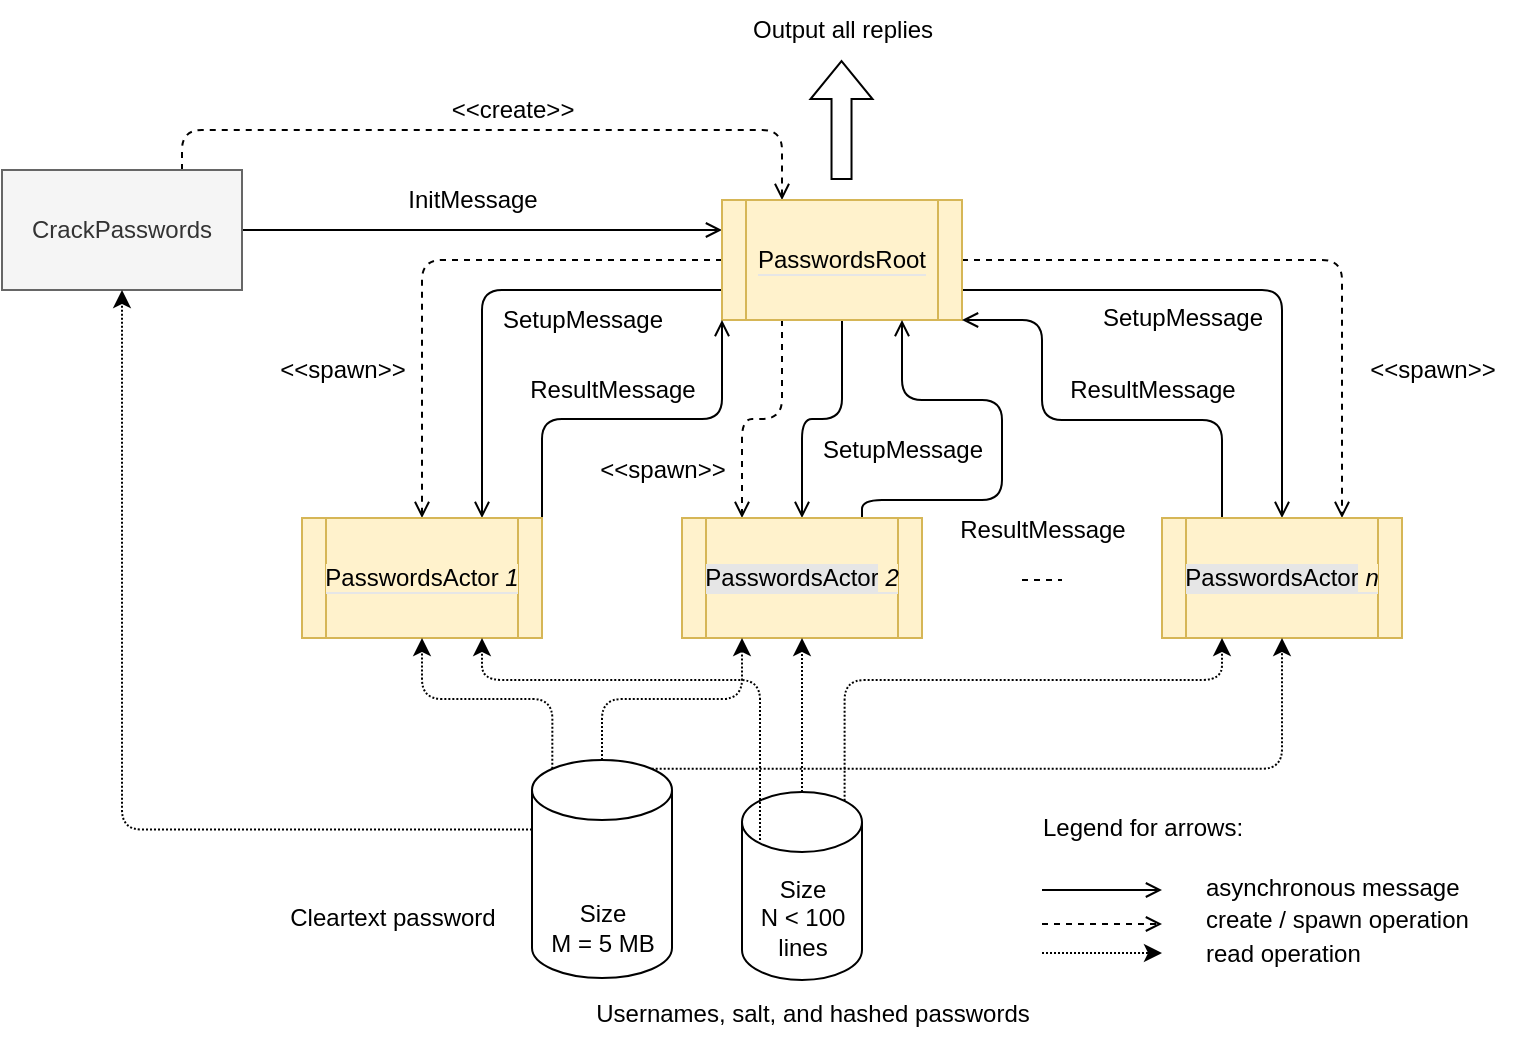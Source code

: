 <mxfile version="21.6.8" type="device" pages="2">
  <diagram id="w_kBUNHLJEpZ8SMgnkuP" name="system">
    <mxGraphModel dx="970" dy="851" grid="1" gridSize="10" guides="1" tooltips="1" connect="1" arrows="1" fold="1" page="1" pageScale="1" pageWidth="1169" pageHeight="827" math="0" shadow="0">
      <root>
        <mxCell id="0" />
        <mxCell id="1" parent="0" />
        <mxCell id="x36AgCfwTCSdQekCz5lR-16" style="edgeStyle=orthogonalEdgeStyle;rounded=0;orthogonalLoop=1;jettySize=auto;html=1;exitX=1;exitY=0.5;exitDx=0;exitDy=0;endArrow=open;endFill=0;entryX=0;entryY=0.25;entryDx=0;entryDy=0;" parent="1" source="x36AgCfwTCSdQekCz5lR-1" target="x36AgCfwTCSdQekCz5lR-2" edge="1">
          <mxGeometry relative="1" as="geometry">
            <mxPoint x="500" y="260" as="targetPoint" />
            <Array as="points">
              <mxPoint x="241" y="255" />
            </Array>
          </mxGeometry>
        </mxCell>
        <mxCell id="nuv8BnRBy3D-64j3F0XW-45" style="edgeStyle=orthogonalEdgeStyle;rounded=1;orthogonalLoop=1;jettySize=auto;html=1;exitX=0.75;exitY=0;exitDx=0;exitDy=0;entryX=0.25;entryY=0;entryDx=0;entryDy=0;endArrow=open;endFill=0;dashed=1;" edge="1" parent="1" source="x36AgCfwTCSdQekCz5lR-1" target="x36AgCfwTCSdQekCz5lR-2">
          <mxGeometry relative="1" as="geometry" />
        </mxCell>
        <mxCell id="x36AgCfwTCSdQekCz5lR-1" value="CrackPasswords" style="rounded=0;whiteSpace=wrap;html=1;strokeColor=#666666;fillColor=#f5f5f5;fontColor=#333333;" parent="1" vertex="1">
          <mxGeometry x="160" y="225" width="120" height="60" as="geometry" />
        </mxCell>
        <mxCell id="nuv8BnRBy3D-64j3F0XW-1" style="edgeStyle=orthogonalEdgeStyle;rounded=1;orthogonalLoop=1;jettySize=auto;html=1;exitX=0;exitY=0.5;exitDx=0;exitDy=0;entryX=0.5;entryY=0;entryDx=0;entryDy=0;dashed=1;endArrow=open;endFill=0;" edge="1" parent="1" source="x36AgCfwTCSdQekCz5lR-2" target="x36AgCfwTCSdQekCz5lR-3">
          <mxGeometry relative="1" as="geometry" />
        </mxCell>
        <mxCell id="nuv8BnRBy3D-64j3F0XW-3" style="edgeStyle=orthogonalEdgeStyle;rounded=1;orthogonalLoop=1;jettySize=auto;html=1;exitX=0.25;exitY=1;exitDx=0;exitDy=0;entryX=0.25;entryY=0;entryDx=0;entryDy=0;dashed=1;endArrow=open;endFill=0;" edge="1" parent="1" source="x36AgCfwTCSdQekCz5lR-2" target="x36AgCfwTCSdQekCz5lR-6">
          <mxGeometry relative="1" as="geometry" />
        </mxCell>
        <mxCell id="nuv8BnRBy3D-64j3F0XW-5" style="edgeStyle=orthogonalEdgeStyle;rounded=1;orthogonalLoop=1;jettySize=auto;html=1;exitX=1;exitY=0.5;exitDx=0;exitDy=0;entryX=0.75;entryY=0;entryDx=0;entryDy=0;dashed=1;endArrow=open;endFill=0;" edge="1" parent="1" source="x36AgCfwTCSdQekCz5lR-2" target="x36AgCfwTCSdQekCz5lR-4">
          <mxGeometry relative="1" as="geometry" />
        </mxCell>
        <mxCell id="nuv8BnRBy3D-64j3F0XW-7" style="edgeStyle=orthogonalEdgeStyle;rounded=1;orthogonalLoop=1;jettySize=auto;html=1;exitX=0;exitY=0.75;exitDx=0;exitDy=0;entryX=0.75;entryY=0;entryDx=0;entryDy=0;endArrow=open;endFill=0;" edge="1" parent="1" source="x36AgCfwTCSdQekCz5lR-2" target="x36AgCfwTCSdQekCz5lR-3">
          <mxGeometry relative="1" as="geometry">
            <Array as="points">
              <mxPoint x="400" y="285" />
            </Array>
          </mxGeometry>
        </mxCell>
        <mxCell id="nuv8BnRBy3D-64j3F0XW-9" style="edgeStyle=orthogonalEdgeStyle;rounded=1;orthogonalLoop=1;jettySize=auto;html=1;exitX=0.5;exitY=1;exitDx=0;exitDy=0;entryX=0.5;entryY=0;entryDx=0;entryDy=0;endArrow=open;endFill=0;" edge="1" parent="1" source="x36AgCfwTCSdQekCz5lR-2" target="x36AgCfwTCSdQekCz5lR-6">
          <mxGeometry relative="1" as="geometry" />
        </mxCell>
        <mxCell id="nuv8BnRBy3D-64j3F0XW-11" style="edgeStyle=orthogonalEdgeStyle;rounded=1;orthogonalLoop=1;jettySize=auto;html=1;entryX=0.5;entryY=0;entryDx=0;entryDy=0;exitX=1;exitY=0.75;exitDx=0;exitDy=0;endArrow=open;endFill=0;" edge="1" parent="1" source="x36AgCfwTCSdQekCz5lR-2" target="x36AgCfwTCSdQekCz5lR-4">
          <mxGeometry relative="1" as="geometry">
            <mxPoint x="650" y="300" as="sourcePoint" />
            <Array as="points">
              <mxPoint x="800" y="285" />
            </Array>
          </mxGeometry>
        </mxCell>
        <mxCell id="x36AgCfwTCSdQekCz5lR-2" value="&lt;span style=&quot;background-color: rgb(255 , 242 , 204)&quot;&gt;PasswordsRoot&lt;/span&gt;" style="shape=process;whiteSpace=wrap;html=1;backgroundOutline=1;labelBackgroundColor=#E6E6E6;strokeColor=#d6b656;fillColor=#fff2cc;" parent="1" vertex="1">
          <mxGeometry x="520" y="240" width="120" height="60" as="geometry" />
        </mxCell>
        <mxCell id="nuv8BnRBy3D-64j3F0XW-13" style="edgeStyle=orthogonalEdgeStyle;rounded=1;orthogonalLoop=1;jettySize=auto;html=1;exitX=1;exitY=0;exitDx=0;exitDy=0;entryX=0;entryY=1;entryDx=0;entryDy=0;endArrow=open;endFill=0;" edge="1" parent="1" source="x36AgCfwTCSdQekCz5lR-3" target="x36AgCfwTCSdQekCz5lR-2">
          <mxGeometry relative="1" as="geometry" />
        </mxCell>
        <mxCell id="x36AgCfwTCSdQekCz5lR-3" value="&lt;span style=&quot;background-color: rgb(255 , 242 , 204)&quot;&gt;PasswordsActor&amp;nbsp;&lt;i&gt;1&lt;/i&gt;&lt;/span&gt;" style="shape=process;whiteSpace=wrap;html=1;backgroundOutline=1;labelBackgroundColor=#E6E6E6;strokeColor=#d6b656;fillColor=#fff2cc;" parent="1" vertex="1">
          <mxGeometry x="310" y="399" width="120" height="60" as="geometry" />
        </mxCell>
        <mxCell id="nuv8BnRBy3D-64j3F0XW-16" style="edgeStyle=orthogonalEdgeStyle;rounded=1;orthogonalLoop=1;jettySize=auto;html=1;exitX=0.25;exitY=0;exitDx=0;exitDy=0;entryX=1;entryY=1;entryDx=0;entryDy=0;endArrow=open;endFill=0;" edge="1" parent="1" source="x36AgCfwTCSdQekCz5lR-4" target="x36AgCfwTCSdQekCz5lR-2">
          <mxGeometry relative="1" as="geometry">
            <Array as="points">
              <mxPoint x="770" y="350" />
              <mxPoint x="680" y="350" />
              <mxPoint x="680" y="300" />
            </Array>
          </mxGeometry>
        </mxCell>
        <mxCell id="x36AgCfwTCSdQekCz5lR-4" value="PasswordsActor&lt;span style=&quot;background-color: rgb(255 , 242 , 204)&quot;&gt;&amp;nbsp;&lt;i&gt;n&lt;/i&gt;&lt;/span&gt;" style="shape=process;whiteSpace=wrap;html=1;backgroundOutline=1;labelBackgroundColor=#E6E6E6;strokeColor=#d6b656;fillColor=#fff2cc;" parent="1" vertex="1">
          <mxGeometry x="740" y="399" width="120" height="60" as="geometry" />
        </mxCell>
        <mxCell id="nuv8BnRBy3D-64j3F0XW-18" style="edgeStyle=orthogonalEdgeStyle;rounded=1;orthogonalLoop=1;jettySize=auto;html=1;exitX=0.75;exitY=0;exitDx=0;exitDy=0;entryX=0.75;entryY=1;entryDx=0;entryDy=0;endArrow=open;endFill=0;" edge="1" parent="1" source="x36AgCfwTCSdQekCz5lR-6" target="x36AgCfwTCSdQekCz5lR-2">
          <mxGeometry relative="1" as="geometry">
            <Array as="points">
              <mxPoint x="590" y="390" />
              <mxPoint x="660" y="390" />
              <mxPoint x="660" y="340" />
              <mxPoint x="610" y="340" />
            </Array>
          </mxGeometry>
        </mxCell>
        <mxCell id="x36AgCfwTCSdQekCz5lR-6" value="PasswordsActor&lt;span style=&quot;background-color: rgb(255 , 242 , 204)&quot;&gt;&amp;nbsp;&lt;i&gt;2&lt;/i&gt;&lt;/span&gt;" style="shape=process;whiteSpace=wrap;html=1;backgroundOutline=1;labelBackgroundColor=#E6E6E6;strokeColor=#d6b656;fillColor=#fff2cc;" parent="1" vertex="1">
          <mxGeometry x="500" y="399" width="120" height="60" as="geometry" />
        </mxCell>
        <mxCell id="nuv8BnRBy3D-64j3F0XW-20" style="edgeStyle=orthogonalEdgeStyle;rounded=1;orthogonalLoop=1;jettySize=auto;html=1;exitX=0;exitY=0;exitDx=0;exitDy=34.75;exitPerimeter=0;entryX=0.5;entryY=1;entryDx=0;entryDy=0;dashed=1;dashPattern=1 1;" edge="1" parent="1" source="x36AgCfwTCSdQekCz5lR-9" target="x36AgCfwTCSdQekCz5lR-1">
          <mxGeometry relative="1" as="geometry" />
        </mxCell>
        <mxCell id="nuv8BnRBy3D-64j3F0XW-25" style="edgeStyle=orthogonalEdgeStyle;rounded=1;orthogonalLoop=1;jettySize=auto;html=1;exitX=0.145;exitY=0;exitDx=0;exitDy=4.35;exitPerimeter=0;entryX=0.5;entryY=1;entryDx=0;entryDy=0;dashed=1;dashPattern=1 1;" edge="1" parent="1" source="x36AgCfwTCSdQekCz5lR-9" target="x36AgCfwTCSdQekCz5lR-3">
          <mxGeometry relative="1" as="geometry" />
        </mxCell>
        <mxCell id="nuv8BnRBy3D-64j3F0XW-26" style="edgeStyle=orthogonalEdgeStyle;rounded=1;orthogonalLoop=1;jettySize=auto;html=1;exitX=0.5;exitY=0;exitDx=0;exitDy=0;exitPerimeter=0;entryX=0.25;entryY=1;entryDx=0;entryDy=0;dashed=1;dashPattern=1 1;" edge="1" parent="1" source="x36AgCfwTCSdQekCz5lR-9" target="x36AgCfwTCSdQekCz5lR-6">
          <mxGeometry relative="1" as="geometry" />
        </mxCell>
        <mxCell id="nuv8BnRBy3D-64j3F0XW-27" style="edgeStyle=orthogonalEdgeStyle;rounded=1;orthogonalLoop=1;jettySize=auto;html=1;exitX=0.855;exitY=0;exitDx=0;exitDy=4.35;exitPerimeter=0;entryX=0.5;entryY=1;entryDx=0;entryDy=0;dashed=1;dashPattern=1 1;" edge="1" parent="1" source="x36AgCfwTCSdQekCz5lR-9" target="x36AgCfwTCSdQekCz5lR-4">
          <mxGeometry relative="1" as="geometry" />
        </mxCell>
        <mxCell id="x36AgCfwTCSdQekCz5lR-9" value="" style="shape=cylinder3;whiteSpace=wrap;html=1;boundedLbl=1;backgroundOutline=1;size=15;labelBackgroundColor=#E6E6E6;strokeColor=#000000;" parent="1" vertex="1">
          <mxGeometry x="425" y="520" width="70" height="109" as="geometry" />
        </mxCell>
        <mxCell id="nuv8BnRBy3D-64j3F0XW-33" style="edgeStyle=orthogonalEdgeStyle;rounded=1;orthogonalLoop=1;jettySize=auto;html=1;exitX=0.855;exitY=0;exitDx=0;exitDy=4.35;exitPerimeter=0;entryX=0.25;entryY=1;entryDx=0;entryDy=0;dashed=1;dashPattern=1 1;" edge="1" parent="1" source="x36AgCfwTCSdQekCz5lR-10" target="x36AgCfwTCSdQekCz5lR-4">
          <mxGeometry relative="1" as="geometry">
            <Array as="points">
              <mxPoint x="581" y="480" />
              <mxPoint x="770" y="480" />
            </Array>
          </mxGeometry>
        </mxCell>
        <mxCell id="x36AgCfwTCSdQekCz5lR-10" value="" style="shape=cylinder3;whiteSpace=wrap;html=1;boundedLbl=1;backgroundOutline=1;size=15;labelBackgroundColor=#E6E6E6;strokeColor=#000000;" parent="1" vertex="1">
          <mxGeometry x="530" y="536" width="60" height="94" as="geometry" />
        </mxCell>
        <mxCell id="x36AgCfwTCSdQekCz5lR-12" value="Size&lt;br&gt;N &amp;lt; 100&lt;br&gt;lines" style="text;html=1;resizable=0;autosize=1;align=center;verticalAlign=middle;points=[];fillColor=none;strokeColor=none;rounded=0;labelBackgroundColor=#FFFFFF;" parent="1" vertex="1">
          <mxGeometry x="525" y="569" width="70" height="60" as="geometry" />
        </mxCell>
        <mxCell id="x36AgCfwTCSdQekCz5lR-14" value="Size&lt;br&gt;M = 5 MB" style="text;html=1;resizable=0;autosize=1;align=center;verticalAlign=middle;points=[];fillColor=none;strokeColor=none;rounded=0;labelBackgroundColor=#FFFFFF;" parent="1" vertex="1">
          <mxGeometry x="420" y="584" width="80" height="40" as="geometry" />
        </mxCell>
        <mxCell id="x36AgCfwTCSdQekCz5lR-22" value="" style="endArrow=none;html=1;rounded=0;dashed=1;" parent="1" edge="1">
          <mxGeometry width="50" height="50" relative="1" as="geometry">
            <mxPoint x="670" y="430" as="sourcePoint" />
            <mxPoint x="690" y="430" as="targetPoint" />
          </mxGeometry>
        </mxCell>
        <mxCell id="x36AgCfwTCSdQekCz5lR-41" value="" style="shape=flexArrow;endArrow=classic;html=1;rounded=0;" parent="1" edge="1">
          <mxGeometry width="50" height="50" relative="1" as="geometry">
            <mxPoint x="579.76" y="230" as="sourcePoint" />
            <mxPoint x="579.76" y="170" as="targetPoint" />
          </mxGeometry>
        </mxCell>
        <mxCell id="x36AgCfwTCSdQekCz5lR-42" value="Output all replies" style="text;html=1;align=center;verticalAlign=middle;resizable=0;points=[];autosize=1;strokeColor=none;fillColor=none;" parent="1" vertex="1">
          <mxGeometry x="525" y="140" width="110" height="30" as="geometry" />
        </mxCell>
        <mxCell id="nuv8BnRBy3D-64j3F0XW-2" value="&amp;lt;&amp;lt;spawn&amp;gt;&amp;gt;" style="text;html=1;align=center;verticalAlign=middle;resizable=0;points=[];autosize=1;strokeColor=none;fillColor=none;" vertex="1" parent="1">
          <mxGeometry x="285" y="310" width="90" height="30" as="geometry" />
        </mxCell>
        <mxCell id="nuv8BnRBy3D-64j3F0XW-4" value="&amp;lt;&amp;lt;spawn&amp;gt;&amp;gt;" style="text;html=1;align=center;verticalAlign=middle;resizable=0;points=[];autosize=1;strokeColor=none;fillColor=none;" vertex="1" parent="1">
          <mxGeometry x="445" y="360" width="90" height="30" as="geometry" />
        </mxCell>
        <mxCell id="nuv8BnRBy3D-64j3F0XW-6" value="&amp;lt;&amp;lt;spawn&amp;gt;&amp;gt;" style="text;html=1;align=center;verticalAlign=middle;resizable=0;points=[];autosize=1;strokeColor=none;fillColor=none;" vertex="1" parent="1">
          <mxGeometry x="830" y="310" width="90" height="30" as="geometry" />
        </mxCell>
        <mxCell id="nuv8BnRBy3D-64j3F0XW-8" value="SetupMessage" style="text;html=1;align=center;verticalAlign=middle;resizable=0;points=[];autosize=1;strokeColor=none;fillColor=none;" vertex="1" parent="1">
          <mxGeometry x="400" y="285" width="100" height="30" as="geometry" />
        </mxCell>
        <mxCell id="nuv8BnRBy3D-64j3F0XW-10" value="SetupMessage" style="text;html=1;align=center;verticalAlign=middle;resizable=0;points=[];autosize=1;strokeColor=none;fillColor=none;" vertex="1" parent="1">
          <mxGeometry x="560" y="350" width="100" height="30" as="geometry" />
        </mxCell>
        <mxCell id="nuv8BnRBy3D-64j3F0XW-12" value="SetupMessage" style="text;html=1;align=center;verticalAlign=middle;resizable=0;points=[];autosize=1;strokeColor=none;fillColor=none;" vertex="1" parent="1">
          <mxGeometry x="700" y="284" width="100" height="30" as="geometry" />
        </mxCell>
        <mxCell id="nuv8BnRBy3D-64j3F0XW-14" value="ResultMessage" style="text;html=1;align=center;verticalAlign=middle;resizable=0;points=[];autosize=1;strokeColor=none;fillColor=none;" vertex="1" parent="1">
          <mxGeometry x="410" y="320" width="110" height="30" as="geometry" />
        </mxCell>
        <mxCell id="nuv8BnRBy3D-64j3F0XW-17" value="ResultMessage" style="text;html=1;align=center;verticalAlign=middle;resizable=0;points=[];autosize=1;strokeColor=none;fillColor=none;" vertex="1" parent="1">
          <mxGeometry x="680" y="320" width="110" height="30" as="geometry" />
        </mxCell>
        <mxCell id="nuv8BnRBy3D-64j3F0XW-19" value="ResultMessage" style="text;html=1;align=center;verticalAlign=middle;resizable=0;points=[];autosize=1;strokeColor=none;fillColor=none;" vertex="1" parent="1">
          <mxGeometry x="625" y="390" width="110" height="30" as="geometry" />
        </mxCell>
        <mxCell id="nuv8BnRBy3D-64j3F0XW-28" value="Usernames, salt, and hashed passwords" style="text;html=1;align=center;verticalAlign=middle;resizable=0;points=[];autosize=1;strokeColor=none;fillColor=none;" vertex="1" parent="1">
          <mxGeometry x="445" y="632" width="240" height="30" as="geometry" />
        </mxCell>
        <mxCell id="nuv8BnRBy3D-64j3F0XW-30" value="Cleartext password" style="text;html=1;align=center;verticalAlign=middle;resizable=0;points=[];autosize=1;strokeColor=none;fillColor=none;" vertex="1" parent="1">
          <mxGeometry x="290" y="584" width="130" height="30" as="geometry" />
        </mxCell>
        <mxCell id="nuv8BnRBy3D-64j3F0XW-31" style="edgeStyle=orthogonalEdgeStyle;rounded=1;orthogonalLoop=1;jettySize=auto;html=1;entryX=0.75;entryY=1;entryDx=0;entryDy=0;dashed=1;dashPattern=1 1;" edge="1" parent="1" target="x36AgCfwTCSdQekCz5lR-3">
          <mxGeometry relative="1" as="geometry">
            <mxPoint x="539" y="560" as="sourcePoint" />
            <mxPoint x="380" y="469" as="targetPoint" />
            <Array as="points">
              <mxPoint x="539" y="480" />
              <mxPoint x="400" y="480" />
            </Array>
          </mxGeometry>
        </mxCell>
        <mxCell id="nuv8BnRBy3D-64j3F0XW-32" style="edgeStyle=orthogonalEdgeStyle;rounded=1;orthogonalLoop=1;jettySize=auto;html=1;exitX=0.5;exitY=0;exitDx=0;exitDy=0;exitPerimeter=0;entryX=0.5;entryY=1;entryDx=0;entryDy=0;dashed=1;dashPattern=1 1;" edge="1" parent="1" source="x36AgCfwTCSdQekCz5lR-10" target="x36AgCfwTCSdQekCz5lR-6">
          <mxGeometry relative="1" as="geometry">
            <mxPoint x="470" y="530" as="sourcePoint" />
            <mxPoint x="570" y="469" as="targetPoint" />
          </mxGeometry>
        </mxCell>
        <mxCell id="nuv8BnRBy3D-64j3F0XW-44" value="" style="group" vertex="1" connectable="0" parent="1">
          <mxGeometry x="670" y="539" width="240" height="93" as="geometry" />
        </mxCell>
        <mxCell id="nuv8BnRBy3D-64j3F0XW-36" style="edgeStyle=orthogonalEdgeStyle;rounded=0;orthogonalLoop=1;jettySize=auto;html=1;endArrow=open;endFill=0;" edge="1" parent="nuv8BnRBy3D-64j3F0XW-44">
          <mxGeometry relative="1" as="geometry">
            <mxPoint x="70" y="46" as="targetPoint" />
            <mxPoint x="10" y="46" as="sourcePoint" />
            <Array as="points">
              <mxPoint x="10" y="46" />
              <mxPoint x="10" y="46" />
            </Array>
          </mxGeometry>
        </mxCell>
        <mxCell id="nuv8BnRBy3D-64j3F0XW-34" value="Legend for arrows:" style="text;html=1;align=center;verticalAlign=middle;resizable=0;points=[];autosize=1;strokeColor=none;fillColor=none;" vertex="1" parent="nuv8BnRBy3D-64j3F0XW-44">
          <mxGeometry width="120" height="30" as="geometry" />
        </mxCell>
        <mxCell id="nuv8BnRBy3D-64j3F0XW-37" value="asynchronous message" style="text;html=1;align=left;verticalAlign=middle;resizable=0;points=[];autosize=1;strokeColor=none;fillColor=none;" vertex="1" parent="nuv8BnRBy3D-64j3F0XW-44">
          <mxGeometry x="90" y="30" width="150" height="30" as="geometry" />
        </mxCell>
        <mxCell id="nuv8BnRBy3D-64j3F0XW-40" style="edgeStyle=orthogonalEdgeStyle;rounded=0;orthogonalLoop=1;jettySize=auto;html=1;endArrow=open;endFill=0;dashed=1;" edge="1" parent="nuv8BnRBy3D-64j3F0XW-44">
          <mxGeometry relative="1" as="geometry">
            <mxPoint x="70" y="63" as="targetPoint" />
            <mxPoint x="10" y="63" as="sourcePoint" />
            <Array as="points">
              <mxPoint x="10" y="63" />
              <mxPoint x="10" y="63" />
            </Array>
          </mxGeometry>
        </mxCell>
        <mxCell id="nuv8BnRBy3D-64j3F0XW-41" value="create / spawn operation" style="text;html=1;align=left;verticalAlign=middle;resizable=0;points=[];autosize=1;strokeColor=none;fillColor=none;" vertex="1" parent="nuv8BnRBy3D-64j3F0XW-44">
          <mxGeometry x="90" y="46" width="150" height="30" as="geometry" />
        </mxCell>
        <mxCell id="nuv8BnRBy3D-64j3F0XW-42" style="edgeStyle=orthogonalEdgeStyle;rounded=0;orthogonalLoop=1;jettySize=auto;html=1;endArrow=classic;endFill=1;dashed=1;dashPattern=1 1;" edge="1" parent="nuv8BnRBy3D-64j3F0XW-44">
          <mxGeometry relative="1" as="geometry">
            <mxPoint x="70" y="77.5" as="targetPoint" />
            <mxPoint x="10" y="77.5" as="sourcePoint" />
            <Array as="points">
              <mxPoint x="10" y="77.5" />
              <mxPoint x="10" y="77.5" />
            </Array>
          </mxGeometry>
        </mxCell>
        <mxCell id="nuv8BnRBy3D-64j3F0XW-43" value="read operation" style="text;html=1;align=left;verticalAlign=middle;resizable=0;points=[];autosize=1;strokeColor=none;fillColor=none;" vertex="1" parent="nuv8BnRBy3D-64j3F0XW-44">
          <mxGeometry x="90" y="63" width="100" height="30" as="geometry" />
        </mxCell>
        <mxCell id="nuv8BnRBy3D-64j3F0XW-46" value="&amp;lt;&amp;lt;create&amp;gt;&amp;gt;" style="text;html=1;align=center;verticalAlign=middle;resizable=0;points=[];autosize=1;strokeColor=none;fillColor=none;" vertex="1" parent="1">
          <mxGeometry x="375" y="180" width="80" height="30" as="geometry" />
        </mxCell>
        <mxCell id="nuv8BnRBy3D-64j3F0XW-48" value="InitMessage" style="text;html=1;align=center;verticalAlign=middle;resizable=0;points=[];autosize=1;strokeColor=none;fillColor=none;" vertex="1" parent="1">
          <mxGeometry x="350" y="225" width="90" height="30" as="geometry" />
        </mxCell>
      </root>
    </mxGraphModel>
  </diagram>
  <diagram id="qK75M0RnVUDEoWtQLM0P" name="graph">
    <mxGraphModel dx="970" dy="851" grid="1" gridSize="10" guides="1" tooltips="1" connect="1" arrows="1" fold="1" page="1" pageScale="1" pageWidth="827" pageHeight="1169" math="0" shadow="0">
      <root>
        <mxCell id="0" />
        <mxCell id="1" parent="0" />
        <mxCell id="CJ9ukZXgwFHup2nmd63K-1" value="" style="endArrow=classic;html=1;rounded=0;" edge="1" parent="1">
          <mxGeometry width="50" height="50" relative="1" as="geometry">
            <mxPoint x="320" y="400" as="sourcePoint" />
            <mxPoint x="680" y="400" as="targetPoint" />
          </mxGeometry>
        </mxCell>
        <mxCell id="CJ9ukZXgwFHup2nmd63K-2" value="nbActors" style="text;html=1;align=center;verticalAlign=middle;resizable=0;points=[];autosize=1;strokeColor=none;fillColor=none;" vertex="1" parent="1">
          <mxGeometry x="670" y="410" width="70" height="30" as="geometry" />
        </mxCell>
        <mxCell id="CJ9ukZXgwFHup2nmd63K-13" value="" style="group" vertex="1" connectable="0" parent="1">
          <mxGeometry x="360" y="390" width="280" height="20" as="geometry" />
        </mxCell>
        <mxCell id="CJ9ukZXgwFHup2nmd63K-3" value="" style="endArrow=none;html=1;rounded=0;" edge="1" parent="CJ9ukZXgwFHup2nmd63K-13">
          <mxGeometry width="50" height="50" relative="1" as="geometry">
            <mxPoint y="20" as="sourcePoint" />
            <mxPoint as="targetPoint" />
          </mxGeometry>
        </mxCell>
        <mxCell id="CJ9ukZXgwFHup2nmd63K-4" value="" style="endArrow=none;html=1;rounded=0;" edge="1" parent="CJ9ukZXgwFHup2nmd63K-13">
          <mxGeometry width="50" height="50" relative="1" as="geometry">
            <mxPoint x="40" y="20" as="sourcePoint" />
            <mxPoint x="40" as="targetPoint" />
          </mxGeometry>
        </mxCell>
        <mxCell id="CJ9ukZXgwFHup2nmd63K-5" value="" style="endArrow=none;html=1;rounded=0;" edge="1" parent="CJ9ukZXgwFHup2nmd63K-13">
          <mxGeometry width="50" height="50" relative="1" as="geometry">
            <mxPoint x="80" y="20" as="sourcePoint" />
            <mxPoint x="80" as="targetPoint" />
          </mxGeometry>
        </mxCell>
        <mxCell id="CJ9ukZXgwFHup2nmd63K-6" value="" style="endArrow=none;html=1;rounded=0;" edge="1" parent="CJ9ukZXgwFHup2nmd63K-13">
          <mxGeometry width="50" height="50" relative="1" as="geometry">
            <mxPoint x="120" y="20" as="sourcePoint" />
            <mxPoint x="120" as="targetPoint" />
          </mxGeometry>
        </mxCell>
        <mxCell id="CJ9ukZXgwFHup2nmd63K-8" value="" style="endArrow=none;html=1;rounded=0;" edge="1" parent="CJ9ukZXgwFHup2nmd63K-13">
          <mxGeometry width="50" height="50" relative="1" as="geometry">
            <mxPoint x="160" y="20" as="sourcePoint" />
            <mxPoint x="160" as="targetPoint" />
          </mxGeometry>
        </mxCell>
        <mxCell id="CJ9ukZXgwFHup2nmd63K-9" value="" style="endArrow=none;html=1;rounded=0;" edge="1" parent="CJ9ukZXgwFHup2nmd63K-13">
          <mxGeometry width="50" height="50" relative="1" as="geometry">
            <mxPoint x="200" y="20" as="sourcePoint" />
            <mxPoint x="200" as="targetPoint" />
          </mxGeometry>
        </mxCell>
        <mxCell id="CJ9ukZXgwFHup2nmd63K-10" value="" style="endArrow=none;html=1;rounded=0;" edge="1" parent="CJ9ukZXgwFHup2nmd63K-13">
          <mxGeometry width="50" height="50" relative="1" as="geometry">
            <mxPoint x="240" y="20" as="sourcePoint" />
            <mxPoint x="240" as="targetPoint" />
          </mxGeometry>
        </mxCell>
        <mxCell id="CJ9ukZXgwFHup2nmd63K-11" value="" style="endArrow=none;html=1;rounded=0;" edge="1" parent="CJ9ukZXgwFHup2nmd63K-13">
          <mxGeometry width="50" height="50" relative="1" as="geometry">
            <mxPoint x="280" y="20" as="sourcePoint" />
            <mxPoint x="280" as="targetPoint" />
          </mxGeometry>
        </mxCell>
        <mxCell id="CJ9ukZXgwFHup2nmd63K-14" value="1" style="text;html=1;align=center;verticalAlign=middle;resizable=0;points=[];autosize=1;strokeColor=none;fillColor=none;" vertex="1" parent="1">
          <mxGeometry x="345" y="408" width="30" height="30" as="geometry" />
        </mxCell>
        <mxCell id="CJ9ukZXgwFHup2nmd63K-15" value="2" style="text;html=1;align=center;verticalAlign=middle;resizable=0;points=[];autosize=1;strokeColor=none;fillColor=none;" vertex="1" parent="1">
          <mxGeometry x="385" y="408" width="30" height="30" as="geometry" />
        </mxCell>
        <mxCell id="CJ9ukZXgwFHup2nmd63K-17" value="4" style="text;html=1;align=center;verticalAlign=middle;resizable=0;points=[];autosize=1;strokeColor=none;fillColor=none;" vertex="1" parent="1">
          <mxGeometry x="465" y="408" width="30" height="30" as="geometry" />
        </mxCell>
        <mxCell id="CJ9ukZXgwFHup2nmd63K-20" value="6" style="text;html=1;align=center;verticalAlign=middle;resizable=0;points=[];autosize=1;strokeColor=none;fillColor=none;" vertex="1" parent="1">
          <mxGeometry x="545" y="408" width="30" height="30" as="geometry" />
        </mxCell>
        <mxCell id="CJ9ukZXgwFHup2nmd63K-21" value="8" style="text;html=1;align=center;verticalAlign=middle;resizable=0;points=[];autosize=1;strokeColor=none;fillColor=none;" vertex="1" parent="1">
          <mxGeometry x="625" y="408" width="30" height="30" as="geometry" />
        </mxCell>
        <mxCell id="CJ9ukZXgwFHup2nmd63K-22" value="" style="endArrow=classic;html=1;rounded=0;" edge="1" parent="1">
          <mxGeometry width="50" height="50" relative="1" as="geometry">
            <mxPoint x="320" y="400" as="sourcePoint" />
            <mxPoint x="320" y="160" as="targetPoint" />
          </mxGeometry>
        </mxCell>
        <mxCell id="CJ9ukZXgwFHup2nmd63K-23" value="time [sec]" style="text;html=1;align=center;verticalAlign=middle;resizable=0;points=[];autosize=1;strokeColor=none;fillColor=none;" vertex="1" parent="1">
          <mxGeometry x="250" y="160" width="70" height="30" as="geometry" />
        </mxCell>
        <mxCell id="CJ9ukZXgwFHup2nmd63K-33" value="" style="endArrow=none;html=1;rounded=0;" edge="1" parent="1">
          <mxGeometry width="50" height="50" relative="1" as="geometry">
            <mxPoint x="310" y="360" as="sourcePoint" />
            <mxPoint x="330" y="360" as="targetPoint" />
          </mxGeometry>
        </mxCell>
        <mxCell id="CJ9ukZXgwFHup2nmd63K-34" value="" style="endArrow=none;html=1;rounded=0;" edge="1" parent="1">
          <mxGeometry width="50" height="50" relative="1" as="geometry">
            <mxPoint x="310" y="320" as="sourcePoint" />
            <mxPoint x="330" y="320" as="targetPoint" />
          </mxGeometry>
        </mxCell>
        <mxCell id="CJ9ukZXgwFHup2nmd63K-35" value="" style="endArrow=none;html=1;rounded=0;" edge="1" parent="1">
          <mxGeometry width="50" height="50" relative="1" as="geometry">
            <mxPoint x="310" y="280" as="sourcePoint" />
            <mxPoint x="330" y="280" as="targetPoint" />
          </mxGeometry>
        </mxCell>
        <mxCell id="CJ9ukZXgwFHup2nmd63K-36" value="" style="endArrow=none;html=1;rounded=0;" edge="1" parent="1">
          <mxGeometry width="50" height="50" relative="1" as="geometry">
            <mxPoint x="310" y="240" as="sourcePoint" />
            <mxPoint x="330" y="240" as="targetPoint" />
          </mxGeometry>
        </mxCell>
        <mxCell id="CJ9ukZXgwFHup2nmd63K-38" value="" style="endArrow=none;html=1;rounded=0;" edge="1" parent="1">
          <mxGeometry width="50" height="50" relative="1" as="geometry">
            <mxPoint x="310" y="200" as="sourcePoint" />
            <mxPoint x="330" y="200" as="targetPoint" />
          </mxGeometry>
        </mxCell>
        <mxCell id="CJ9ukZXgwFHup2nmd63K-44" value="" style="group" vertex="1" connectable="0" parent="1">
          <mxGeometry x="270" y="185" width="40" height="190" as="geometry" />
        </mxCell>
        <mxCell id="CJ9ukZXgwFHup2nmd63K-39" value="20" style="text;html=1;align=center;verticalAlign=middle;resizable=0;points=[];autosize=1;strokeColor=none;fillColor=none;" vertex="1" parent="CJ9ukZXgwFHup2nmd63K-44">
          <mxGeometry y="160" width="40" height="30" as="geometry" />
        </mxCell>
        <mxCell id="CJ9ukZXgwFHup2nmd63K-40" value="40" style="text;html=1;align=center;verticalAlign=middle;resizable=0;points=[];autosize=1;strokeColor=none;fillColor=none;" vertex="1" parent="CJ9ukZXgwFHup2nmd63K-44">
          <mxGeometry y="118" width="40" height="30" as="geometry" />
        </mxCell>
        <mxCell id="CJ9ukZXgwFHup2nmd63K-41" value="60" style="text;html=1;align=center;verticalAlign=middle;resizable=0;points=[];autosize=1;strokeColor=none;fillColor=none;" vertex="1" parent="CJ9ukZXgwFHup2nmd63K-44">
          <mxGeometry y="78" width="40" height="30" as="geometry" />
        </mxCell>
        <mxCell id="CJ9ukZXgwFHup2nmd63K-42" value="80" style="text;html=1;align=center;verticalAlign=middle;resizable=0;points=[];autosize=1;strokeColor=none;fillColor=none;" vertex="1" parent="CJ9ukZXgwFHup2nmd63K-44">
          <mxGeometry y="38" width="40" height="30" as="geometry" />
        </mxCell>
        <mxCell id="CJ9ukZXgwFHup2nmd63K-43" value="100" style="text;html=1;align=center;verticalAlign=middle;resizable=0;points=[];autosize=1;strokeColor=none;fillColor=none;" vertex="1" parent="CJ9ukZXgwFHup2nmd63K-44">
          <mxGeometry width="40" height="30" as="geometry" />
        </mxCell>
        <mxCell id="CJ9ukZXgwFHup2nmd63K-45" value="" style="shape=waypoint;sketch=0;size=6;pointerEvents=1;points=[];fillColor=none;resizable=0;rotatable=0;perimeter=centerPerimeter;snapToPoint=1;" vertex="1" parent="1">
          <mxGeometry x="630" y="360" width="20" height="20" as="geometry" />
        </mxCell>
        <mxCell id="CJ9ukZXgwFHup2nmd63K-46" value="" style="shape=waypoint;sketch=0;size=6;pointerEvents=1;points=[];fillColor=none;resizable=0;rotatable=0;perimeter=centerPerimeter;snapToPoint=1;" vertex="1" parent="1">
          <mxGeometry x="550" y="350" width="20" height="20" as="geometry" />
        </mxCell>
        <mxCell id="CJ9ukZXgwFHup2nmd63K-47" value="" style="shape=waypoint;sketch=0;size=6;pointerEvents=1;points=[];fillColor=none;resizable=0;rotatable=0;perimeter=centerPerimeter;snapToPoint=1;" vertex="1" parent="1">
          <mxGeometry x="470" y="340" width="20" height="20" as="geometry" />
        </mxCell>
        <mxCell id="CJ9ukZXgwFHup2nmd63K-49" value="" style="shape=waypoint;sketch=0;size=6;pointerEvents=1;points=[];fillColor=none;resizable=0;rotatable=0;perimeter=centerPerimeter;snapToPoint=1;" vertex="1" parent="1">
          <mxGeometry x="390" y="300" width="20" height="20" as="geometry" />
        </mxCell>
        <mxCell id="CJ9ukZXgwFHup2nmd63K-50" value="" style="shape=waypoint;sketch=0;size=6;pointerEvents=1;points=[];fillColor=none;resizable=0;rotatable=0;perimeter=centerPerimeter;snapToPoint=1;" vertex="1" parent="1">
          <mxGeometry x="350" y="230" width="20" height="20" as="geometry" />
        </mxCell>
        <mxCell id="CJ9ukZXgwFHup2nmd63K-51" value="x" style="text;html=1;align=center;verticalAlign=middle;resizable=0;points=[];autosize=1;strokeColor=none;fillColor=none;" vertex="1" parent="1">
          <mxGeometry x="345" y="230" width="30" height="30" as="geometry" />
        </mxCell>
        <mxCell id="CJ9ukZXgwFHup2nmd63K-52" value="sequential" style="text;html=1;align=center;verticalAlign=middle;resizable=0;points=[];autosize=1;strokeColor=none;fillColor=none;" vertex="1" parent="1">
          <mxGeometry x="420" y="210" width="80" height="30" as="geometry" />
        </mxCell>
        <mxCell id="CJ9ukZXgwFHup2nmd63K-53" value="" style="endArrow=none;html=1;rounded=0;dashed=1;entryX=0.125;entryY=0.667;entryDx=0;entryDy=0;entryPerimeter=0;" edge="1" parent="1" target="CJ9ukZXgwFHup2nmd63K-52">
          <mxGeometry width="50" height="50" relative="1" as="geometry">
            <mxPoint x="370" y="245" as="sourcePoint" />
            <mxPoint x="420" y="200" as="targetPoint" />
          </mxGeometry>
        </mxCell>
      </root>
    </mxGraphModel>
  </diagram>
</mxfile>
